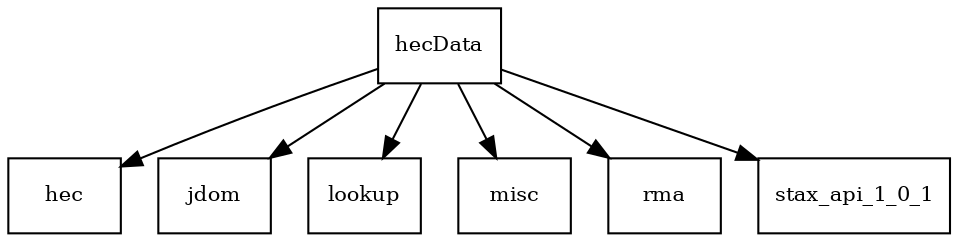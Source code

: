 digraph hecData_dependencies {
  node [shape = box, fontsize=10.0];
  hecData -> hec;
  hecData -> jdom;
  hecData -> lookup;
  hecData -> misc;
  hecData -> rma;
  hecData -> stax_api_1_0_1;
}
